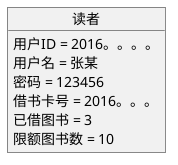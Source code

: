 @startuml
object 读者{
 用户ID = 2016。。。。
 用户名 = 张某
 密码 = 123456
 借书卡号 = 2016。。。
 已借图书 = 3
 限额图书数 = 10
}
@enduml